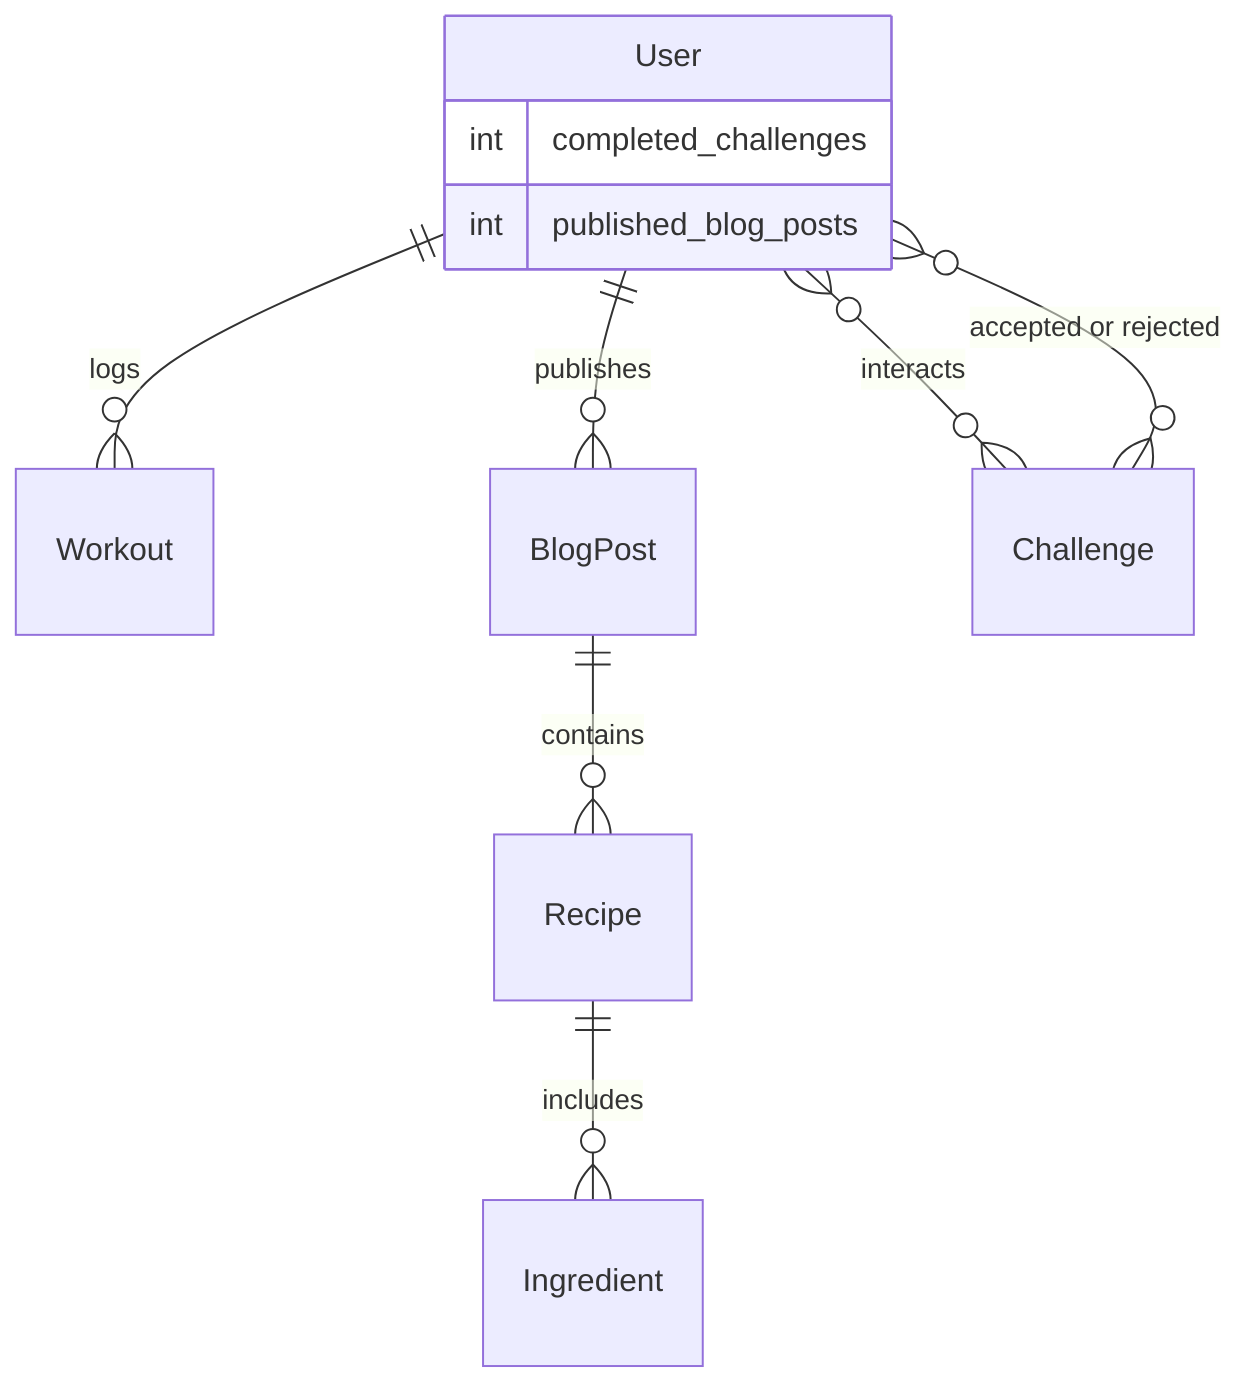 erDiagram
    User ||--o{ Workout : "logs"
    User ||--o{ BlogPost : "publishes"
    BlogPost ||--o{ Recipe : "contains"
    Recipe ||--o{ Ingredient : "includes"
    User }o--o{ Challenge : "interacts"
    Challenge }o--o{ User : "accepted or rejected"
    
    %% Für das Dashboard %%
    User {
        int completed_challenges
        int published_blog_posts
    }